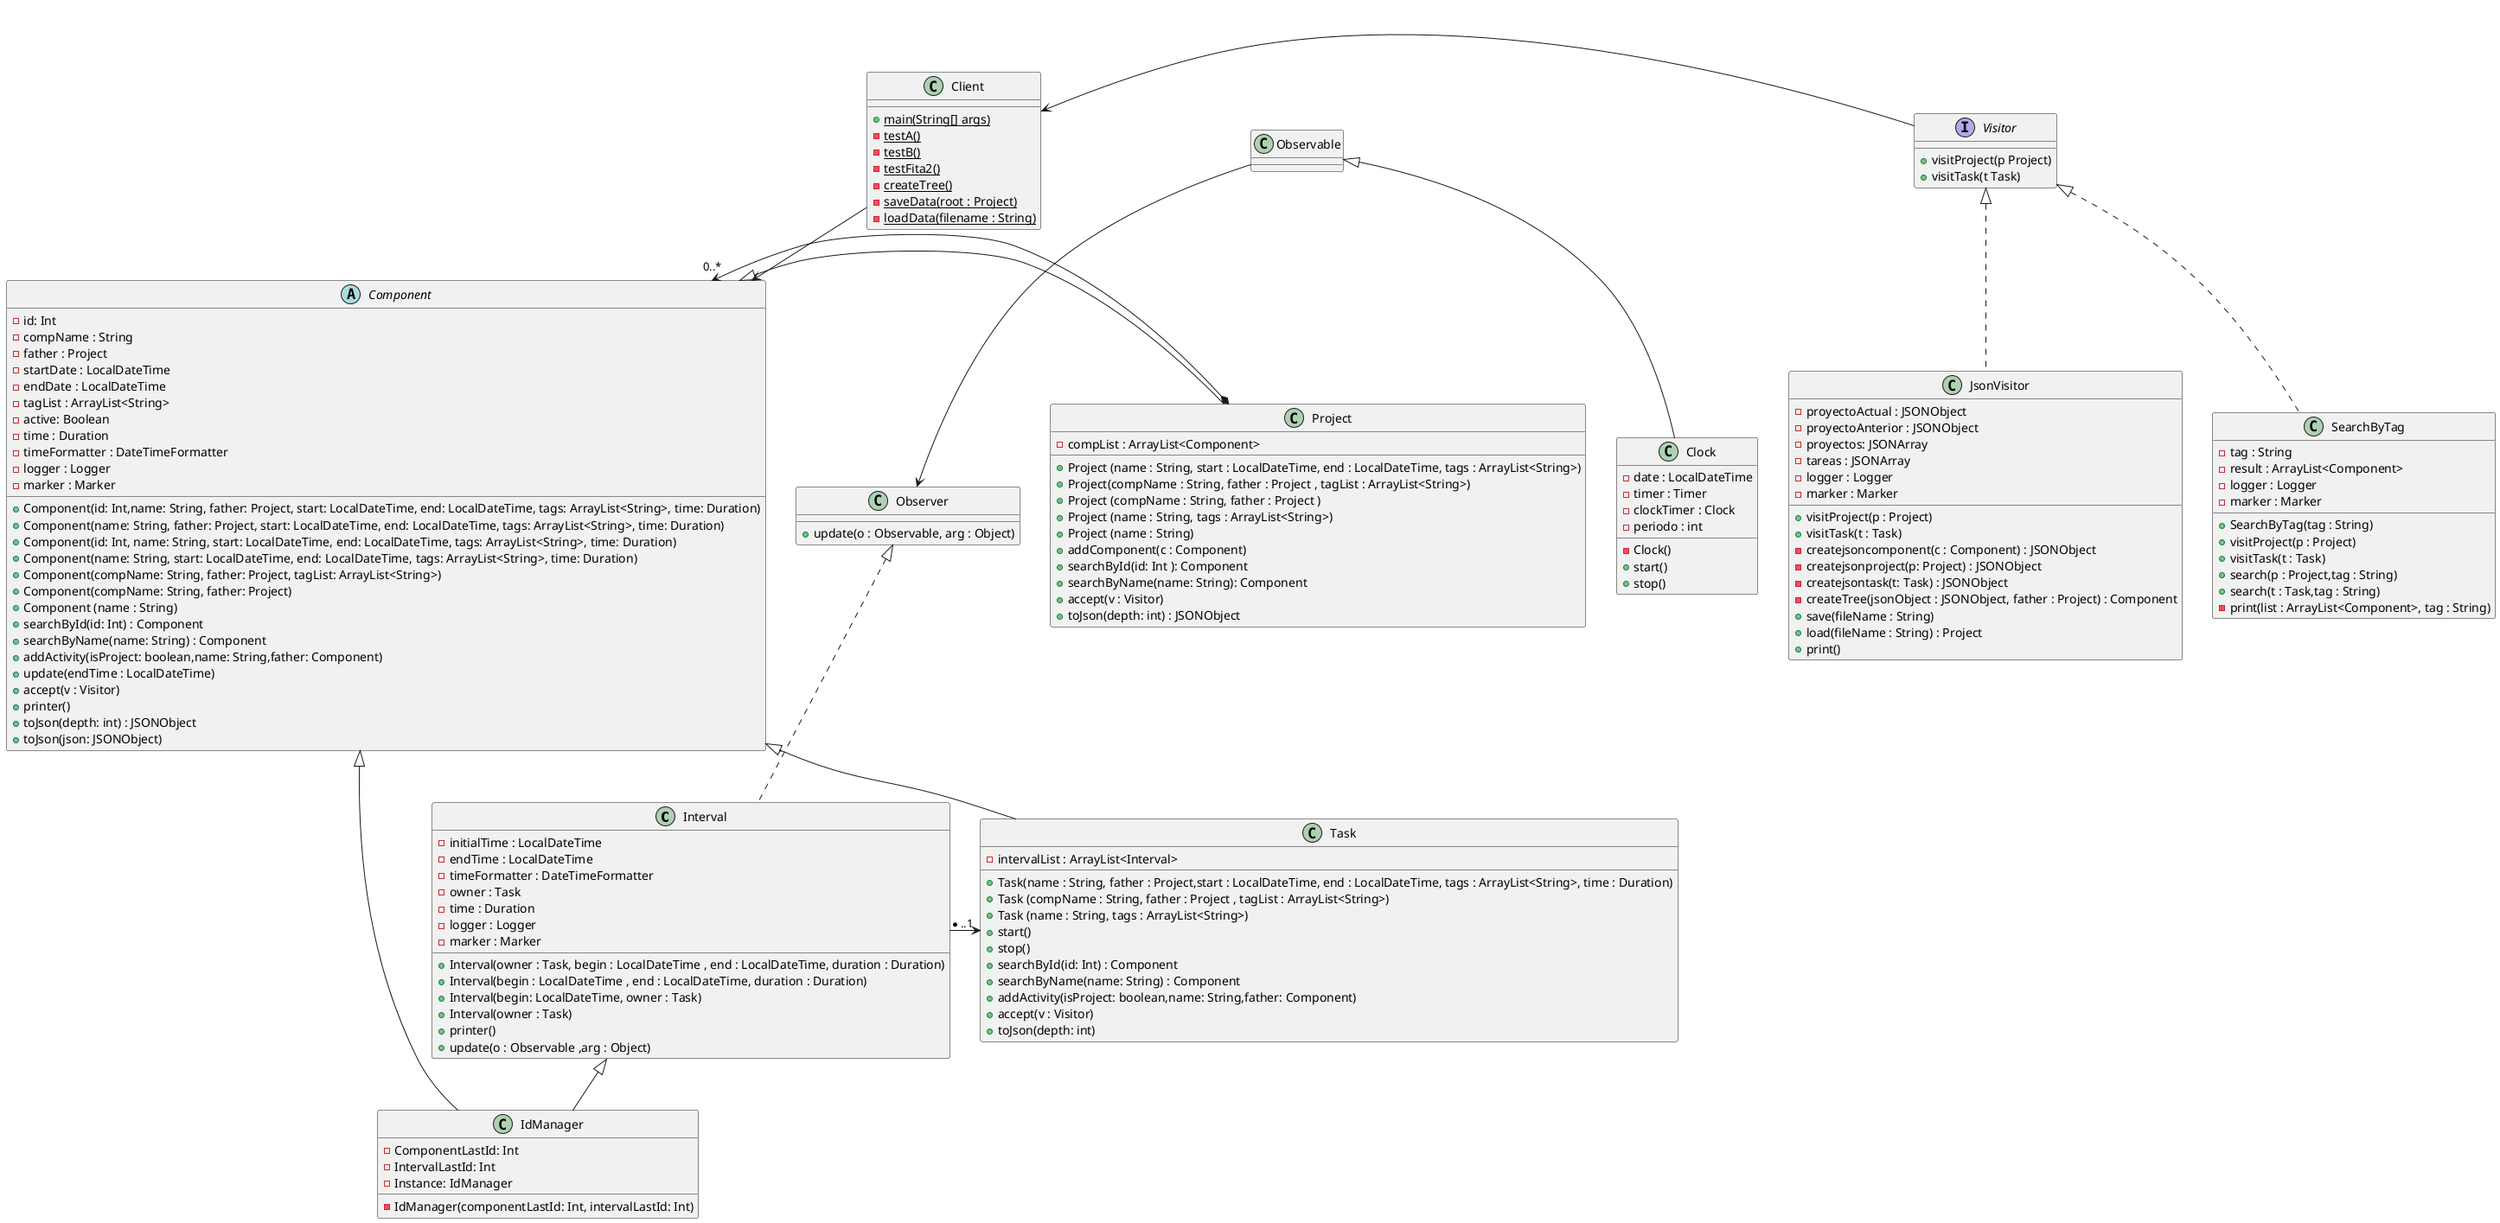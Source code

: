 @startuml

class Interval{
- initialTime : LocalDateTime
- endTime : LocalDateTime
- timeFormatter : DateTimeFormatter
- owner : Task
- time : Duration
- logger : Logger
- marker : Marker
+ Interval(owner : Task, begin : LocalDateTime , end : LocalDateTime, duration : Duration)
+ Interval(begin : LocalDateTime , end : LocalDateTime, duration : Duration)
+ Interval(begin: LocalDateTime, owner : Task)
+ Interval(owner : Task)
+ printer()
+ update(o : Observable ,arg : Object)
}

class Client{
+ {static} main(String[] args)
- {static} testA()
- {static} testB()
- {static} testFita2()
- {static} createTree()
- {static} saveData(root : Project)
- {static} loadData(filename : String)
}
class Clock extends Observable{
- date : LocalDateTime
- timer : Timer
- clockTimer : Clock
- periodo : int
- Clock()
+ start()
+ stop()
}

class JsonVisitor implements Visitor{
- proyectoActual : JSONObject
- proyectoAnterior : JSONObject
- proyectos: JSONArray
- tareas : JSONArray
- logger : Logger
- marker : Marker
+ visitProject(p : Project)
+ visitTask(t : Task)
- createjsoncomponent(c : Component) : JSONObject
- createjsonproject(p: Project) : JSONObject
- createjsontask(t: Task) : JSONObject
- createTree(jsonObject : JSONObject, father : Project) : Component
+ save(fileName : String)
+ load(fileName : String) : Project
+ print()
}

class SearchByTag implements Visitor{
- tag : String
- result : ArrayList<Component>
- logger : Logger
- marker : Marker
+ SearchByTag(tag : String)
+ visitProject(p : Project)
+ visitTask(t : Task)
+ search(p : Project,tag : String)
+ search(t : Task,tag : String)
- print(list : ArrayList<Component>, tag : String)
}

abstract class Component{
- id: Int
- compName : String
- father : Project
- startDate : LocalDateTime
- endDate : LocalDateTime
- tagList : ArrayList<String>
- active: Boolean
- time : Duration
- timeFormatter : DateTimeFormatter
- logger : Logger
- marker : Marker
+ Component(id: Int,name: String, father: Project, start: LocalDateTime, end: LocalDateTime, tags: ArrayList<String>, time: Duration)
+ Component(name: String, father: Project, start: LocalDateTime, end: LocalDateTime, tags: ArrayList<String>, time: Duration)
+ Component(id: Int, name: String, start: LocalDateTime, end: LocalDateTime, tags: ArrayList<String>, time: Duration)
+ Component(name: String, start: LocalDateTime, end: LocalDateTime, tags: ArrayList<String>, time: Duration)
+ Component(compName: String, father: Project, tagList: ArrayList<String>)
+ Component(compName: String, father: Project)
+ Component (name : String)
+ searchById(id: Int) : Component
+ searchByName(name: String) : Component
+ addActivity(isProject: boolean,name: String,father: Component)
+ update(endTime : LocalDateTime)
+ accept(v : Visitor)
+ printer()
+ toJson(depth: int) : JSONObject
+ toJson(json: JSONObject)
}

class Project extends Component{
- compList : ArrayList<Component>
+ Project (name : String, start : LocalDateTime, end : LocalDateTime, tags : ArrayList<String>)
+ Project(compName : String, father : Project , tagList : ArrayList<String>)
+ Project (compName : String, father : Project )
+ Project (name : String, tags : ArrayList<String>)
+ Project (name : String)
+ addComponent(c : Component)
+ searchById(id: Int ): Component
+ searchByName(name: String): Component
+ accept(v : Visitor)
+ toJson(depth: int) : JSONObject
}

class Task extends Component{
- intervalList : ArrayList<Interval>
+ Task(name : String, father : Project,start : LocalDateTime, end : LocalDateTime, tags : ArrayList<String>, time : Duration)
+ Task (compName : String, father : Project , tagList : ArrayList<String>)
+ Task (name : String, tags : ArrayList<String>)
+ start()
+ stop()
+ searchById(id: Int) : Component
+ searchByName(name: String) : Component
+ addActivity(isProject: boolean,name: String,father: Component)
+ accept(v : Visitor)
+ toJson(depth: int)
}

interface Visitor{
+ visitProject(p Project)
+ visitTask(t Task)
}

class Observer{
+ update(o : Observable, arg : Object)
}

class IdManager extends Component{
- ComponentLastId: Int
- IntervalLastId: Int
- Instance: IdManager
- IdManager(componentLastId: Int, intervalLastId: Int)
}

class IdManager extends Interval{
}

Project *-right-> "0..*" Component
Interval --right--> "*..1" Task
Observable --down> Observer
Interval ..up|> Observer
Client --> Component
Visitor --left> Client
@enduml